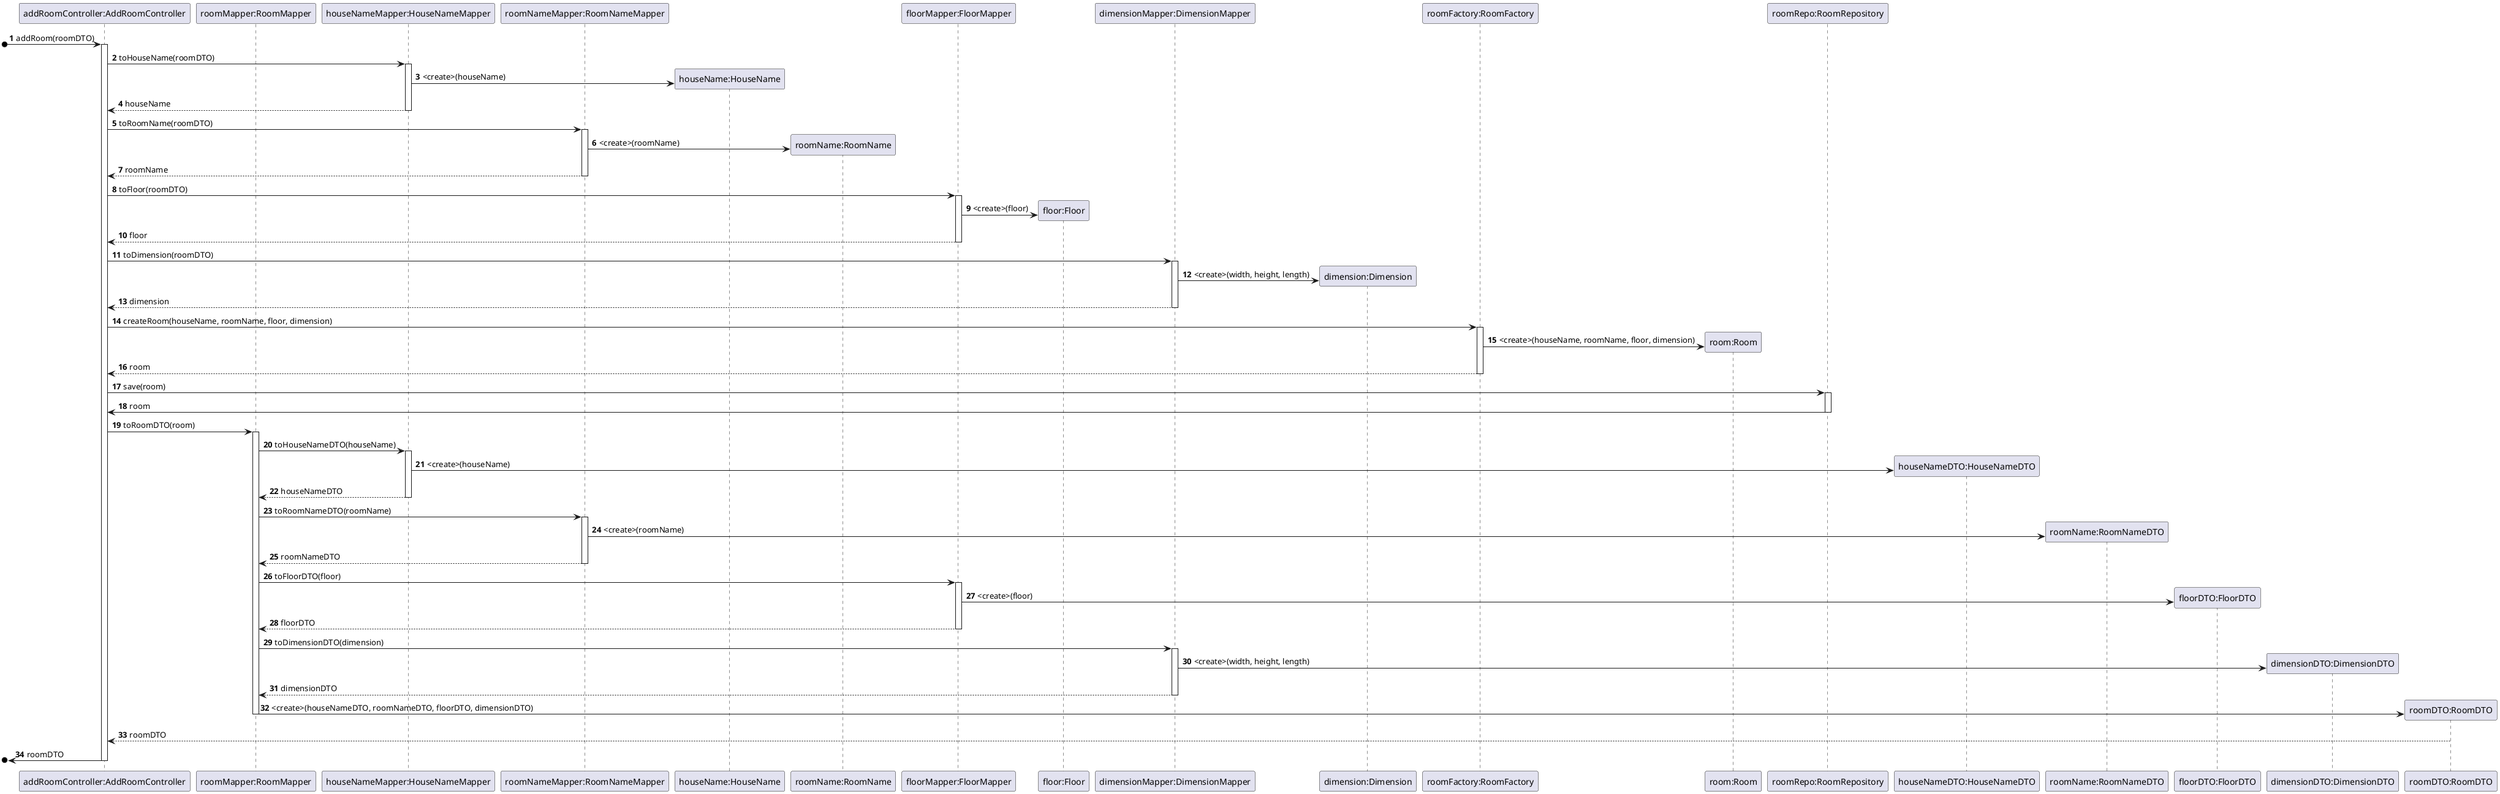 @startuml
'https://plantuml.com/sequence-diagram

autonumber

participant "addRoomController:AddRoomController" as ARC
participant "roomMapper:RoomMapper" as RM
participant "houseNameMapper:HouseNameMapper" as HNM
participant "roomNameMapper:RoomNameMapper" as RNM
participant "houseName:HouseName" as HN
participant "roomName:RoomName" as RN
participant "floorMapper:FloorMapper" as FM
participant "floor:Floor" as F
participant "dimensionMapper:DimensionMapper" as DM
participant "dimension:Dimension" as D
participant "roomFactory:RoomFactory" as RF
participant "room:Room" as R
participant "roomRepo:RoomRepository" as RR
participant "houseNameDTO:HouseNameDTO" as HND
participant "roomName:RoomNameDTO" as RDT
participant "floorDTO:FloorDTO" as FD
participant "dimensionDTO:DimensionDTO" as DD
participant "roomDTO:RoomDTO" as RD

[o-> ARC : addRoom(roomDTO)
activate ARC
ARC -> HNM : toHouseName(roomDTO)
activate HNM
HNM -> HN** : <create>(houseName)
HNM --> ARC : houseName
deactivate HNM
ARC -> RNM : toRoomName(roomDTO)
activate RNM
RNM -> RN** : <create>(roomName)
RNM --> ARC : roomName
deactivate RNM
ARC -> FM : toFloor(roomDTO)
activate FM
FM -> F** : <create>(floor)
FM --> ARC : floor
deactivate FM
ARC -> DM : toDimension(roomDTO)
activate DM
DM -> D** : <create>(width, height, length)
DM --> ARC : dimension
deactivate DM
ARC -> RF : createRoom(houseName, roomName, floor, dimension)
activate RF
RF -> R** : <create>(houseName, roomName, floor, dimension)
RF --> ARC : room
deactivate RF
ARC -> RR : save(room)
activate RR
RR -> ARC : room
deactivate RR
ARC -> RM : toRoomDTO(room)
activate RM
RM -> HNM : toHouseNameDTO(houseName)
activate HNM
HNM -> HND** : <create>(houseName)
HNM --> RM : houseNameDTO
deactivate HNM
RM -> RNM : toRoomNameDTO(roomName)
activate RNM
RNM -> RDT** : <create>(roomName)
RNM --> RM : roomNameDTO
deactivate RNM
RM -> FM : toFloorDTO(floor)
activate FM
FM -> FD** : <create>(floor)
FM --> RM : floorDTO
deactivate FM
RM -> DM : toDimensionDTO(dimension)
activate DM
DM -> DD** : <create>(width, height, length)
DM --> RM : dimensionDTO
deactivate DM
RM -> RD** : <create>(houseNameDTO, roomNameDTO, floorDTO, dimensionDTO)
deactivate RM
RD --> ARC : roomDTO
[o<- ARC : roomDTO
deactivate ARC

@enduml